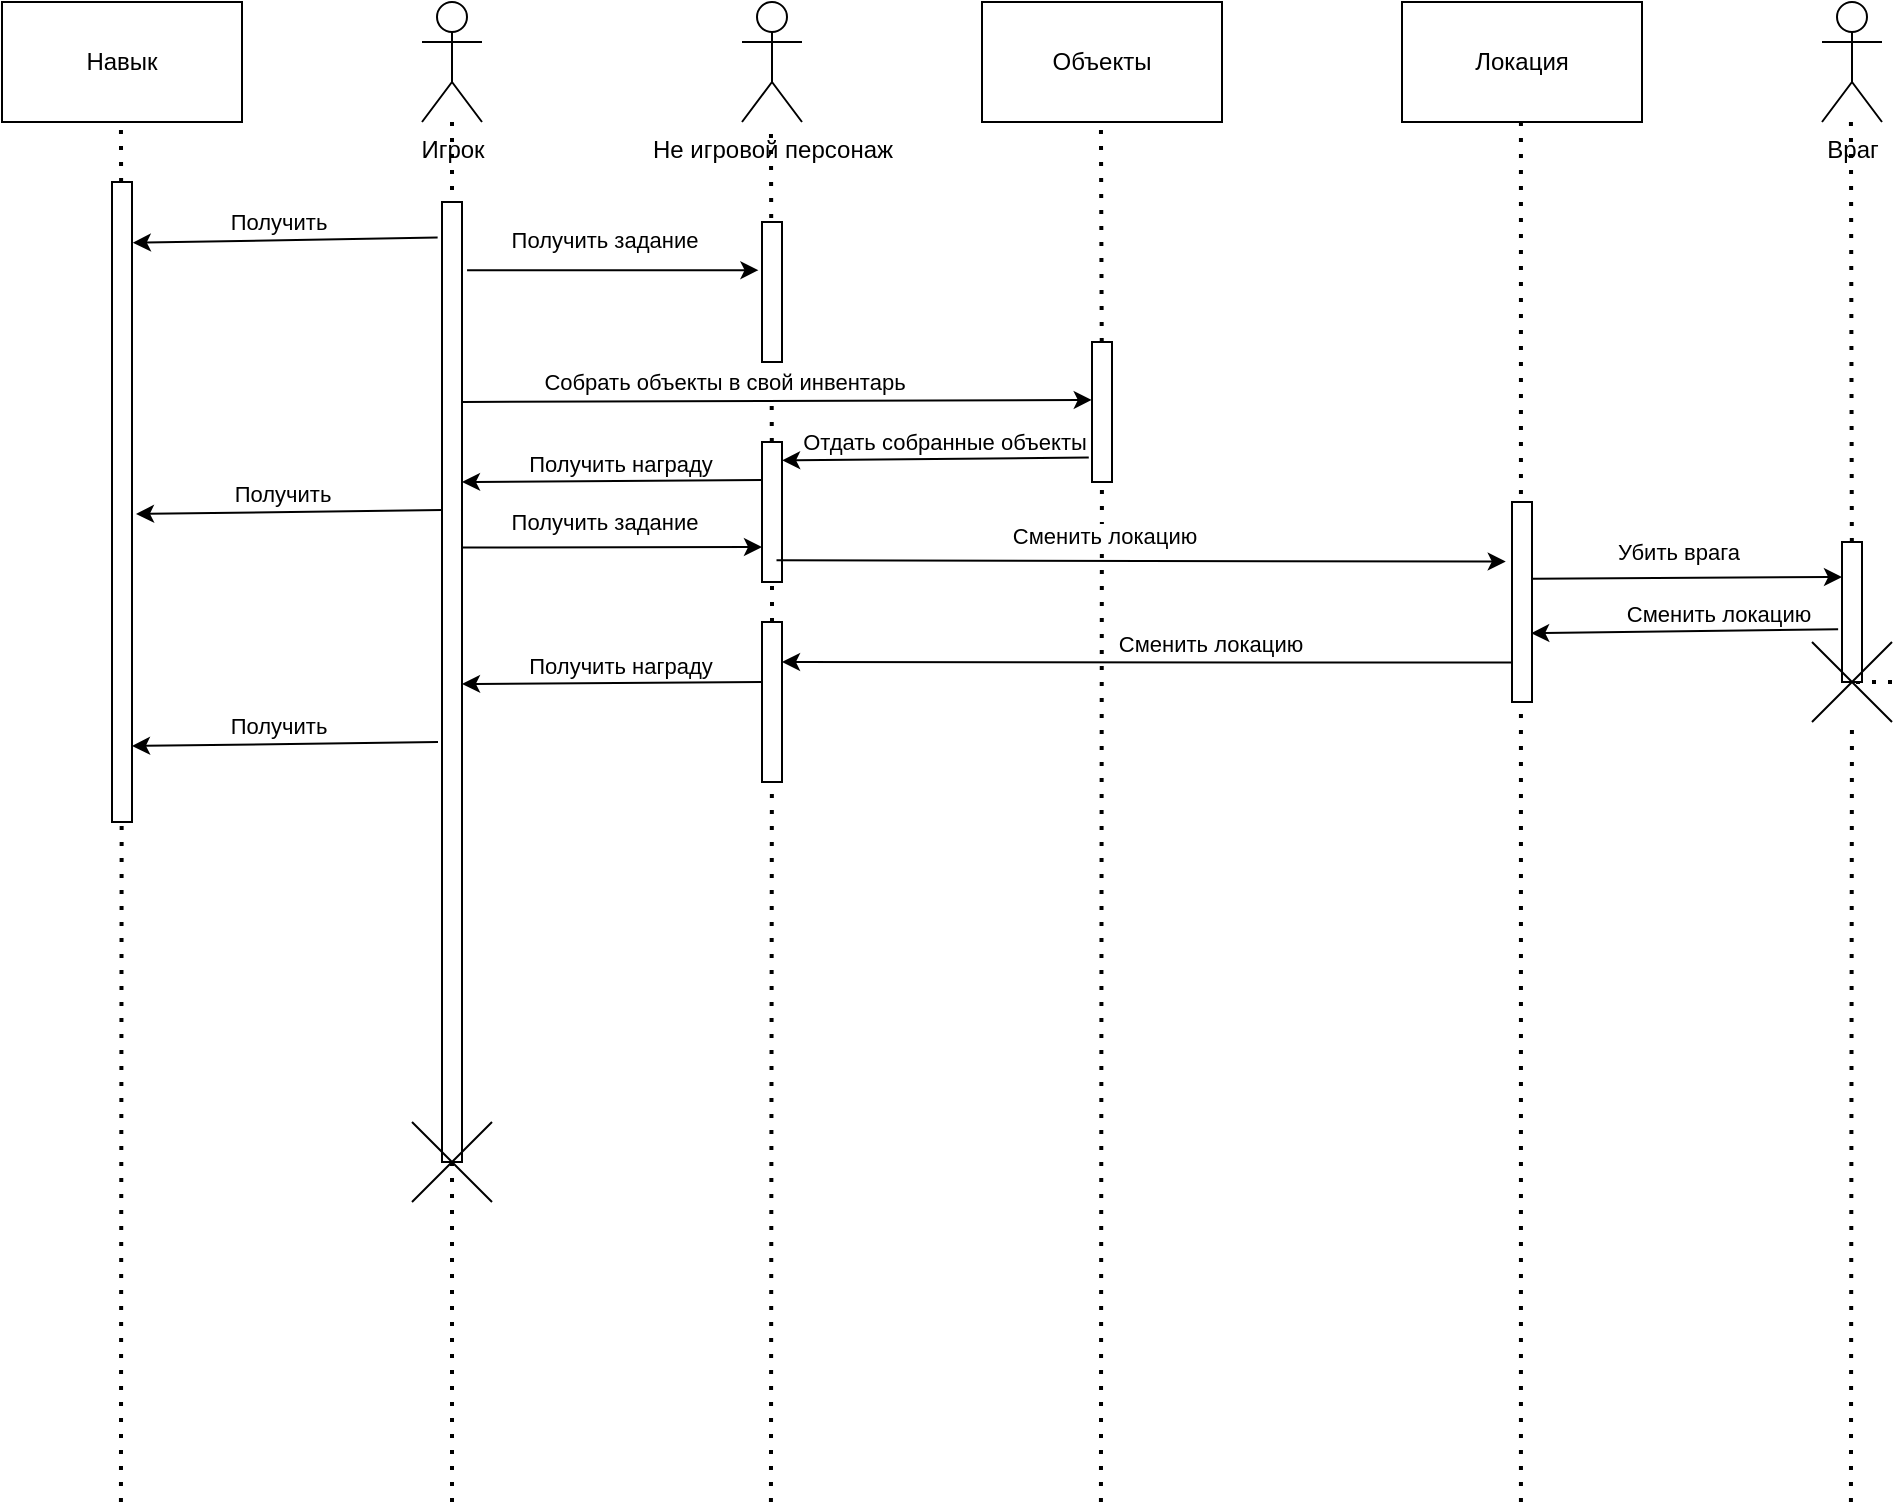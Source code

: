 <mxfile version="26.1.3">
  <diagram name="Страница — 1" id="amF-am83SkAzd4kvtOPK">
    <mxGraphModel dx="2131" dy="697" grid="1" gridSize="10" guides="1" tooltips="1" connect="1" arrows="1" fold="1" page="1" pageScale="1" pageWidth="827" pageHeight="1169" math="0" shadow="0">
      <root>
        <mxCell id="0" />
        <mxCell id="1" parent="0" />
        <mxCell id="wi-MPwObM99fJ2iADO0O-1" value="Игрок" style="shape=umlActor;verticalLabelPosition=bottom;verticalAlign=top;html=1;outlineConnect=0;" parent="1" vertex="1">
          <mxGeometry x="-10" y="220" width="30" height="60" as="geometry" />
        </mxCell>
        <mxCell id="wi-MPwObM99fJ2iADO0O-2" value="Навык" style="rounded=0;whiteSpace=wrap;html=1;" parent="1" vertex="1">
          <mxGeometry x="-220" y="220" width="120" height="60" as="geometry" />
        </mxCell>
        <mxCell id="wi-MPwObM99fJ2iADO0O-4" value="Объекты" style="rounded=0;whiteSpace=wrap;html=1;" parent="1" vertex="1">
          <mxGeometry x="270" y="220" width="120" height="60" as="geometry" />
        </mxCell>
        <mxCell id="wi-MPwObM99fJ2iADO0O-5" value="Локация" style="rounded=0;whiteSpace=wrap;html=1;" parent="1" vertex="1">
          <mxGeometry x="480" y="220" width="120" height="60" as="geometry" />
        </mxCell>
        <mxCell id="wi-MPwObM99fJ2iADO0O-6" value="Враг" style="shape=umlActor;verticalLabelPosition=bottom;verticalAlign=top;html=1;outlineConnect=0;" parent="1" vertex="1">
          <mxGeometry x="690" y="220" width="30" height="60" as="geometry" />
        </mxCell>
        <mxCell id="wi-MPwObM99fJ2iADO0O-7" value="Не игровой персонаж" style="shape=umlActor;verticalLabelPosition=bottom;verticalAlign=top;html=1;outlineConnect=0;" parent="1" vertex="1">
          <mxGeometry x="150" y="220" width="30" height="60" as="geometry" />
        </mxCell>
        <mxCell id="wi-MPwObM99fJ2iADO0O-10" value="" style="endArrow=none;dashed=1;html=1;dashPattern=1 3;strokeWidth=2;rounded=0;" parent="1" target="wi-MPwObM99fJ2iADO0O-1" edge="1">
          <mxGeometry width="50" height="50" relative="1" as="geometry">
            <mxPoint x="5" y="970" as="sourcePoint" />
            <mxPoint x="-10" y="410" as="targetPoint" />
          </mxGeometry>
        </mxCell>
        <mxCell id="wi-MPwObM99fJ2iADO0O-12" value="" style="endArrow=none;dashed=1;html=1;dashPattern=1 3;strokeWidth=2;rounded=0;" parent="1" source="wi-MPwObM99fJ2iADO0O-19" edge="1">
          <mxGeometry width="50" height="50" relative="1" as="geometry">
            <mxPoint x="-160.53" y="970" as="sourcePoint" />
            <mxPoint x="-160.53" y="280" as="targetPoint" />
          </mxGeometry>
        </mxCell>
        <mxCell id="wi-MPwObM99fJ2iADO0O-13" value="" style="endArrow=none;dashed=1;html=1;dashPattern=1 3;strokeWidth=2;rounded=0;" parent="1" source="wi-MPwObM99fJ2iADO0O-30" edge="1">
          <mxGeometry width="50" height="50" relative="1" as="geometry">
            <mxPoint x="164.47" y="970" as="sourcePoint" />
            <mxPoint x="164.47" y="280" as="targetPoint" />
          </mxGeometry>
        </mxCell>
        <mxCell id="wi-MPwObM99fJ2iADO0O-14" value="" style="endArrow=none;dashed=1;html=1;dashPattern=1 3;strokeWidth=2;rounded=0;" parent="1" source="wi-MPwObM99fJ2iADO0O-26" edge="1">
          <mxGeometry width="50" height="50" relative="1" as="geometry">
            <mxPoint x="329.47" y="970" as="sourcePoint" />
            <mxPoint x="329.47" y="280" as="targetPoint" />
          </mxGeometry>
        </mxCell>
        <mxCell id="wi-MPwObM99fJ2iADO0O-15" value="" style="endArrow=none;dashed=1;html=1;dashPattern=1 3;strokeWidth=2;rounded=0;" parent="1" edge="1">
          <mxGeometry width="50" height="50" relative="1" as="geometry">
            <mxPoint x="539.47" y="970" as="sourcePoint" />
            <mxPoint x="539.47" y="280" as="targetPoint" />
          </mxGeometry>
        </mxCell>
        <mxCell id="wi-MPwObM99fJ2iADO0O-16" value="" style="endArrow=none;dashed=1;html=1;dashPattern=1 3;strokeWidth=2;rounded=0;" parent="1" source="wi-MPwObM99fJ2iADO0O-41" edge="1">
          <mxGeometry width="50" height="50" relative="1" as="geometry">
            <mxPoint x="704.47" y="970" as="sourcePoint" />
            <mxPoint x="704.47" y="280" as="targetPoint" />
          </mxGeometry>
        </mxCell>
        <mxCell id="wi-MPwObM99fJ2iADO0O-18" value="" style="rounded=0;whiteSpace=wrap;html=1;" parent="1" vertex="1">
          <mxGeometry y="320" width="10" height="480" as="geometry" />
        </mxCell>
        <mxCell id="wi-MPwObM99fJ2iADO0O-20" value="" style="endArrow=none;dashed=1;html=1;dashPattern=1 3;strokeWidth=2;rounded=0;" parent="1" target="wi-MPwObM99fJ2iADO0O-19" edge="1">
          <mxGeometry width="50" height="50" relative="1" as="geometry">
            <mxPoint x="-160.53" y="970" as="sourcePoint" />
            <mxPoint x="-160.53" y="280" as="targetPoint" />
          </mxGeometry>
        </mxCell>
        <mxCell id="wi-MPwObM99fJ2iADO0O-19" value="" style="rounded=0;whiteSpace=wrap;html=1;" parent="1" vertex="1">
          <mxGeometry x="-165" y="310" width="10" height="320" as="geometry" />
        </mxCell>
        <mxCell id="wi-MPwObM99fJ2iADO0O-21" value="" style="endArrow=classic;html=1;rounded=0;exitX=-0.218;exitY=0.037;exitDx=0;exitDy=0;entryX=1.042;entryY=0.095;entryDx=0;entryDy=0;entryPerimeter=0;exitPerimeter=0;" parent="1" source="wi-MPwObM99fJ2iADO0O-18" target="wi-MPwObM99fJ2iADO0O-19" edge="1">
          <mxGeometry width="50" height="50" relative="1" as="geometry">
            <mxPoint x="-200" y="400" as="sourcePoint" />
            <mxPoint x="-150" y="344" as="targetPoint" />
          </mxGeometry>
        </mxCell>
        <mxCell id="wi-MPwObM99fJ2iADO0O-22" value="Получить" style="edgeLabel;html=1;align=center;verticalAlign=middle;resizable=0;points=[];" parent="wi-MPwObM99fJ2iADO0O-21" vertex="1" connectable="0">
          <mxGeometry x="-0.607" y="3" relative="1" as="geometry">
            <mxPoint x="-50" y="-12" as="offset" />
          </mxGeometry>
        </mxCell>
        <mxCell id="wi-MPwObM99fJ2iADO0O-23" value="" style="rounded=0;whiteSpace=wrap;html=1;" parent="1" vertex="1">
          <mxGeometry x="160" y="330" width="10" height="70" as="geometry" />
        </mxCell>
        <mxCell id="wi-MPwObM99fJ2iADO0O-24" value="" style="endArrow=classic;html=1;rounded=0;exitX=1.253;exitY=0.071;exitDx=0;exitDy=0;entryX=-0.178;entryY=0.344;entryDx=0;entryDy=0;entryPerimeter=0;exitPerimeter=0;" parent="1" source="wi-MPwObM99fJ2iADO0O-18" target="wi-MPwObM99fJ2iADO0O-23" edge="1">
          <mxGeometry width="50" height="50" relative="1" as="geometry">
            <mxPoint x="20" y="400" as="sourcePoint" />
            <mxPoint x="70" y="350" as="targetPoint" />
          </mxGeometry>
        </mxCell>
        <mxCell id="wi-MPwObM99fJ2iADO0O-25" value="Получить задание" style="edgeLabel;html=1;align=center;verticalAlign=middle;resizable=0;points=[];" parent="wi-MPwObM99fJ2iADO0O-24" vertex="1" connectable="0">
          <mxGeometry x="-0.139" y="2" relative="1" as="geometry">
            <mxPoint x="6" y="-13" as="offset" />
          </mxGeometry>
        </mxCell>
        <mxCell id="wi-MPwObM99fJ2iADO0O-27" value="" style="endArrow=none;dashed=1;html=1;dashPattern=1 3;strokeWidth=2;rounded=0;" parent="1" target="wi-MPwObM99fJ2iADO0O-26" edge="1">
          <mxGeometry width="50" height="50" relative="1" as="geometry">
            <mxPoint x="329.47" y="970" as="sourcePoint" />
            <mxPoint x="329.47" y="280" as="targetPoint" />
          </mxGeometry>
        </mxCell>
        <mxCell id="wi-MPwObM99fJ2iADO0O-26" value="" style="rounded=0;whiteSpace=wrap;html=1;" parent="1" vertex="1">
          <mxGeometry x="325" y="390" width="10" height="70" as="geometry" />
        </mxCell>
        <mxCell id="wi-MPwObM99fJ2iADO0O-28" value="" style="endArrow=classic;html=1;rounded=0;exitX=1.253;exitY=0.071;exitDx=0;exitDy=0;entryX=-0.012;entryY=0.414;entryDx=0;entryDy=0;entryPerimeter=0;exitPerimeter=0;" parent="1" target="wi-MPwObM99fJ2iADO0O-26" edge="1">
          <mxGeometry width="50" height="50" relative="1" as="geometry">
            <mxPoint x="10" y="420" as="sourcePoint" />
            <mxPoint x="155" y="420" as="targetPoint" />
          </mxGeometry>
        </mxCell>
        <mxCell id="wi-MPwObM99fJ2iADO0O-29" value="Собрать объекты в свой инвентарь" style="edgeLabel;html=1;align=center;verticalAlign=middle;resizable=0;points=[];" parent="wi-MPwObM99fJ2iADO0O-28" vertex="1" connectable="0">
          <mxGeometry x="-0.139" y="2" relative="1" as="geometry">
            <mxPoint x="-5" y="-8" as="offset" />
          </mxGeometry>
        </mxCell>
        <mxCell id="wi-MPwObM99fJ2iADO0O-31" value="" style="endArrow=none;dashed=1;html=1;dashPattern=1 3;strokeWidth=2;rounded=0;" parent="1" source="wi-MPwObM99fJ2iADO0O-47" target="wi-MPwObM99fJ2iADO0O-30" edge="1">
          <mxGeometry width="50" height="50" relative="1" as="geometry">
            <mxPoint x="164.47" y="970" as="sourcePoint" />
            <mxPoint x="164.47" y="280" as="targetPoint" />
          </mxGeometry>
        </mxCell>
        <mxCell id="wi-MPwObM99fJ2iADO0O-30" value="" style="rounded=0;whiteSpace=wrap;html=1;" parent="1" vertex="1">
          <mxGeometry x="160" y="440" width="10" height="70" as="geometry" />
        </mxCell>
        <mxCell id="wi-MPwObM99fJ2iADO0O-32" value="" style="endArrow=classic;html=1;rounded=0;exitX=-0.161;exitY=0.825;exitDx=0;exitDy=0;entryX=1.005;entryY=0.131;entryDx=0;entryDy=0;entryPerimeter=0;exitPerimeter=0;" parent="1" source="wi-MPwObM99fJ2iADO0O-26" target="wi-MPwObM99fJ2iADO0O-30" edge="1">
          <mxGeometry width="50" height="50" relative="1" as="geometry">
            <mxPoint x="20" y="430" as="sourcePoint" />
            <mxPoint x="335" y="429" as="targetPoint" />
          </mxGeometry>
        </mxCell>
        <mxCell id="wi-MPwObM99fJ2iADO0O-33" value="Отдать собранные объекты" style="edgeLabel;html=1;align=center;verticalAlign=middle;resizable=0;points=[];" parent="wi-MPwObM99fJ2iADO0O-32" vertex="1" connectable="0">
          <mxGeometry x="-0.139" y="2" relative="1" as="geometry">
            <mxPoint x="-7" y="-11" as="offset" />
          </mxGeometry>
        </mxCell>
        <mxCell id="wi-MPwObM99fJ2iADO0O-34" value="" style="endArrow=classic;html=1;rounded=0;exitX=-0.161;exitY=0.825;exitDx=0;exitDy=0;exitPerimeter=0;" parent="1" edge="1">
          <mxGeometry width="50" height="50" relative="1" as="geometry">
            <mxPoint x="160" y="459" as="sourcePoint" />
            <mxPoint x="10" y="460" as="targetPoint" />
          </mxGeometry>
        </mxCell>
        <mxCell id="wi-MPwObM99fJ2iADO0O-35" value="Получить награду" style="edgeLabel;html=1;align=center;verticalAlign=middle;resizable=0;points=[];" parent="wi-MPwObM99fJ2iADO0O-34" vertex="1" connectable="0">
          <mxGeometry x="-0.139" y="2" relative="1" as="geometry">
            <mxPoint x="-7" y="-11" as="offset" />
          </mxGeometry>
        </mxCell>
        <mxCell id="wi-MPwObM99fJ2iADO0O-36" value="" style="endArrow=classic;html=1;rounded=0;exitX=1.009;exitY=0.36;exitDx=0;exitDy=0;exitPerimeter=0;entryX=0;entryY=0.75;entryDx=0;entryDy=0;" parent="1" source="wi-MPwObM99fJ2iADO0O-18" target="wi-MPwObM99fJ2iADO0O-30" edge="1">
          <mxGeometry width="50" height="50" relative="1" as="geometry">
            <mxPoint x="180" y="520" as="sourcePoint" />
            <mxPoint x="30" y="521" as="targetPoint" />
          </mxGeometry>
        </mxCell>
        <mxCell id="wi-MPwObM99fJ2iADO0O-37" value="Получить задание" style="edgeLabel;html=1;align=center;verticalAlign=middle;resizable=0;points=[];" parent="wi-MPwObM99fJ2iADO0O-36" vertex="1" connectable="0">
          <mxGeometry x="-0.139" y="2" relative="1" as="geometry">
            <mxPoint x="6" y="-11" as="offset" />
          </mxGeometry>
        </mxCell>
        <mxCell id="wi-MPwObM99fJ2iADO0O-38" value="" style="rounded=0;whiteSpace=wrap;html=1;" parent="1" vertex="1">
          <mxGeometry x="535" y="470" width="10" height="100" as="geometry" />
        </mxCell>
        <mxCell id="wi-MPwObM99fJ2iADO0O-39" value="" style="endArrow=classic;html=1;rounded=0;entryX=-0.312;entryY=0.298;entryDx=0;entryDy=0;entryPerimeter=0;exitX=0.726;exitY=0.844;exitDx=0;exitDy=0;exitPerimeter=0;" parent="1" source="wi-MPwObM99fJ2iADO0O-30" target="wi-MPwObM99fJ2iADO0O-38" edge="1">
          <mxGeometry width="50" height="50" relative="1" as="geometry">
            <mxPoint x="170" y="503" as="sourcePoint" />
            <mxPoint x="170" y="503" as="targetPoint" />
          </mxGeometry>
        </mxCell>
        <mxCell id="wi-MPwObM99fJ2iADO0O-40" value="Сменить локацию" style="edgeLabel;html=1;align=center;verticalAlign=middle;resizable=0;points=[];" parent="wi-MPwObM99fJ2iADO0O-39" vertex="1" connectable="0">
          <mxGeometry x="-0.139" y="2" relative="1" as="geometry">
            <mxPoint x="6" y="-11" as="offset" />
          </mxGeometry>
        </mxCell>
        <mxCell id="wi-MPwObM99fJ2iADO0O-42" value="" style="endArrow=none;dashed=1;html=1;dashPattern=1 3;strokeWidth=2;rounded=0;" parent="1" target="wi-MPwObM99fJ2iADO0O-41" edge="1" source="46k6uRibsO8c0PCUIlP4-3">
          <mxGeometry width="50" height="50" relative="1" as="geometry">
            <mxPoint x="704.47" y="970" as="sourcePoint" />
            <mxPoint x="704.47" y="280" as="targetPoint" />
          </mxGeometry>
        </mxCell>
        <mxCell id="wi-MPwObM99fJ2iADO0O-41" value="" style="rounded=0;whiteSpace=wrap;html=1;" parent="1" vertex="1">
          <mxGeometry x="700" y="490" width="10" height="70" as="geometry" />
        </mxCell>
        <mxCell id="wi-MPwObM99fJ2iADO0O-43" value="" style="endArrow=classic;html=1;rounded=0;entryX=0;entryY=0.25;entryDx=0;entryDy=0;exitX=1;exitY=0.384;exitDx=0;exitDy=0;exitPerimeter=0;" parent="1" source="wi-MPwObM99fJ2iADO0O-38" target="wi-MPwObM99fJ2iADO0O-41" edge="1">
          <mxGeometry width="50" height="50" relative="1" as="geometry">
            <mxPoint x="550" y="509" as="sourcePoint" />
            <mxPoint x="543" y="508" as="targetPoint" />
          </mxGeometry>
        </mxCell>
        <mxCell id="wi-MPwObM99fJ2iADO0O-44" value="Убить врага" style="edgeLabel;html=1;align=center;verticalAlign=middle;resizable=0;points=[];" parent="wi-MPwObM99fJ2iADO0O-43" vertex="1" connectable="0">
          <mxGeometry x="-0.139" y="2" relative="1" as="geometry">
            <mxPoint x="6" y="-11" as="offset" />
          </mxGeometry>
        </mxCell>
        <mxCell id="wi-MPwObM99fJ2iADO0O-45" value="" style="endArrow=classic;html=1;rounded=0;entryX=0.961;entryY=0.656;entryDx=0;entryDy=0;exitX=-0.194;exitY=0.624;exitDx=0;exitDy=0;exitPerimeter=0;entryPerimeter=0;" parent="1" source="wi-MPwObM99fJ2iADO0O-41" target="wi-MPwObM99fJ2iADO0O-38" edge="1">
          <mxGeometry width="50" height="50" relative="1" as="geometry">
            <mxPoint x="555" y="519" as="sourcePoint" />
            <mxPoint x="710" y="518" as="targetPoint" />
          </mxGeometry>
        </mxCell>
        <mxCell id="wi-MPwObM99fJ2iADO0O-46" value="Сменить локацию" style="edgeLabel;html=1;align=center;verticalAlign=middle;resizable=0;points=[];" parent="wi-MPwObM99fJ2iADO0O-45" vertex="1" connectable="0">
          <mxGeometry x="-0.139" y="2" relative="1" as="geometry">
            <mxPoint x="6" y="-11" as="offset" />
          </mxGeometry>
        </mxCell>
        <mxCell id="wi-MPwObM99fJ2iADO0O-48" value="" style="endArrow=none;dashed=1;html=1;dashPattern=1 3;strokeWidth=2;rounded=0;" parent="1" target="wi-MPwObM99fJ2iADO0O-47" edge="1">
          <mxGeometry width="50" height="50" relative="1" as="geometry">
            <mxPoint x="164.47" y="970" as="sourcePoint" />
            <mxPoint x="165" y="510" as="targetPoint" />
          </mxGeometry>
        </mxCell>
        <mxCell id="wi-MPwObM99fJ2iADO0O-47" value="" style="rounded=0;whiteSpace=wrap;html=1;" parent="1" vertex="1">
          <mxGeometry x="160" y="530" width="10" height="80" as="geometry" />
        </mxCell>
        <mxCell id="wi-MPwObM99fJ2iADO0O-49" value="" style="endArrow=classic;html=1;rounded=0;entryX=1;entryY=0.25;entryDx=0;entryDy=0;exitX=0;exitY=0.803;exitDx=0;exitDy=0;exitPerimeter=0;" parent="1" source="wi-MPwObM99fJ2iADO0O-38" target="wi-MPwObM99fJ2iADO0O-47" edge="1">
          <mxGeometry width="50" height="50" relative="1" as="geometry">
            <mxPoint x="510" y="545" as="sourcePoint" />
            <mxPoint x="310" y="545" as="targetPoint" />
          </mxGeometry>
        </mxCell>
        <mxCell id="wi-MPwObM99fJ2iADO0O-50" value="Сменить локацию" style="edgeLabel;html=1;align=center;verticalAlign=middle;resizable=0;points=[];" parent="wi-MPwObM99fJ2iADO0O-49" vertex="1" connectable="0">
          <mxGeometry x="-0.139" y="2" relative="1" as="geometry">
            <mxPoint x="6" y="-11" as="offset" />
          </mxGeometry>
        </mxCell>
        <mxCell id="wi-MPwObM99fJ2iADO0O-52" value="" style="endArrow=classic;html=1;rounded=0;exitX=-0.161;exitY=0.825;exitDx=0;exitDy=0;exitPerimeter=0;" parent="1" edge="1">
          <mxGeometry width="50" height="50" relative="1" as="geometry">
            <mxPoint x="160" y="560" as="sourcePoint" />
            <mxPoint x="10" y="561" as="targetPoint" />
          </mxGeometry>
        </mxCell>
        <mxCell id="wi-MPwObM99fJ2iADO0O-53" value="Получить награду" style="edgeLabel;html=1;align=center;verticalAlign=middle;resizable=0;points=[];" parent="wi-MPwObM99fJ2iADO0O-52" vertex="1" connectable="0">
          <mxGeometry x="-0.139" y="2" relative="1" as="geometry">
            <mxPoint x="-7" y="-11" as="offset" />
          </mxGeometry>
        </mxCell>
        <mxCell id="wi-MPwObM99fJ2iADO0O-54" value="" style="endArrow=classic;html=1;rounded=0;exitX=-0.218;exitY=0.037;exitDx=0;exitDy=0;entryX=1.042;entryY=0.095;entryDx=0;entryDy=0;entryPerimeter=0;exitPerimeter=0;" parent="1" edge="1">
          <mxGeometry width="50" height="50" relative="1" as="geometry">
            <mxPoint y="474" as="sourcePoint" />
            <mxPoint x="-153" y="476" as="targetPoint" />
          </mxGeometry>
        </mxCell>
        <mxCell id="wi-MPwObM99fJ2iADO0O-55" value="Получить" style="edgeLabel;html=1;align=center;verticalAlign=middle;resizable=0;points=[];" parent="wi-MPwObM99fJ2iADO0O-54" vertex="1" connectable="0">
          <mxGeometry x="-0.607" y="3" relative="1" as="geometry">
            <mxPoint x="-50" y="-12" as="offset" />
          </mxGeometry>
        </mxCell>
        <mxCell id="wi-MPwObM99fJ2iADO0O-56" value="" style="endArrow=classic;html=1;rounded=0;exitX=-0.218;exitY=0.037;exitDx=0;exitDy=0;entryX=1.042;entryY=0.095;entryDx=0;entryDy=0;entryPerimeter=0;exitPerimeter=0;" parent="1" edge="1">
          <mxGeometry width="50" height="50" relative="1" as="geometry">
            <mxPoint x="-2" y="590" as="sourcePoint" />
            <mxPoint x="-155" y="592" as="targetPoint" />
          </mxGeometry>
        </mxCell>
        <mxCell id="wi-MPwObM99fJ2iADO0O-57" value="Получить" style="edgeLabel;html=1;align=center;verticalAlign=middle;resizable=0;points=[];" parent="wi-MPwObM99fJ2iADO0O-56" vertex="1" connectable="0">
          <mxGeometry x="-0.607" y="3" relative="1" as="geometry">
            <mxPoint x="-50" y="-12" as="offset" />
          </mxGeometry>
        </mxCell>
        <mxCell id="46k6uRibsO8c0PCUIlP4-1" value="" style="shape=mxgraph.sysml.x;" vertex="1" parent="1">
          <mxGeometry x="-15" y="780" width="40" height="40" as="geometry" />
        </mxCell>
        <mxCell id="46k6uRibsO8c0PCUIlP4-4" value="" style="endArrow=none;dashed=1;html=1;dashPattern=1 3;strokeWidth=2;rounded=0;" edge="1" parent="1" target="46k6uRibsO8c0PCUIlP4-3">
          <mxGeometry width="50" height="50" relative="1" as="geometry">
            <mxPoint x="704.47" y="970" as="sourcePoint" />
            <mxPoint x="705" y="560" as="targetPoint" />
          </mxGeometry>
        </mxCell>
        <mxCell id="46k6uRibsO8c0PCUIlP4-3" value="" style="shape=mxgraph.sysml.x;" vertex="1" parent="1">
          <mxGeometry x="685" y="540" width="40" height="40" as="geometry" />
        </mxCell>
      </root>
    </mxGraphModel>
  </diagram>
</mxfile>
